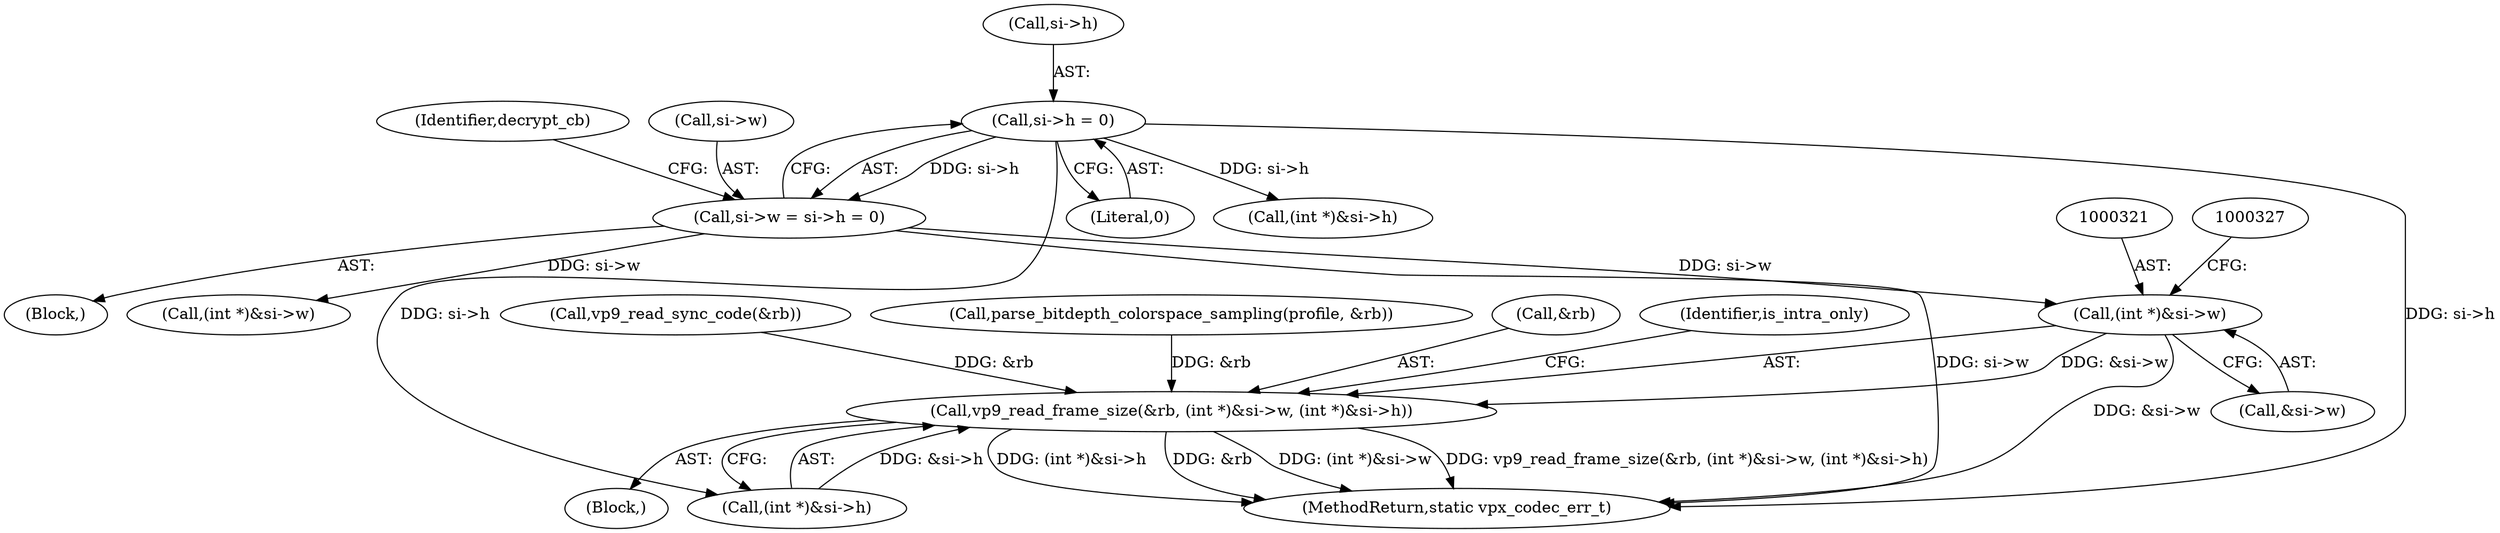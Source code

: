 digraph "0_Android_4974dcbd0289a2530df2ee2a25b5f92775df80da@pointer" {
"1000320" [label="(Call,(int *)&si->w)"];
"1000130" [label="(Call,si->w = si->h = 0)"];
"1000134" [label="(Call,si->h = 0)"];
"1000317" [label="(Call,vp9_read_frame_size(&rb, (int *)&si->w, (int *)&si->h))"];
"1000326" [label="(Call,(int *)&si->h)"];
"1000334" [label="(Identifier,is_intra_only)"];
"1000294" [label="(Call,vp9_read_sync_code(&rb))"];
"1000130" [label="(Call,si->w = si->h = 0)"];
"1000291" [label="(Block,)"];
"1000111" [label="(Block,)"];
"1000140" [label="(Identifier,decrypt_cb)"];
"1000138" [label="(Literal,0)"];
"1000135" [label="(Call,si->h)"];
"1000320" [label="(Call,(int *)&si->w)"];
"1000131" [label="(Call,si->w)"];
"1000265" [label="(Call,(int *)&si->h)"];
"1000322" [label="(Call,&si->w)"];
"1000306" [label="(Call,parse_bitdepth_colorspace_sampling(profile, &rb))"];
"1000134" [label="(Call,si->h = 0)"];
"1000317" [label="(Call,vp9_read_frame_size(&rb, (int *)&si->w, (int *)&si->h))"];
"1000259" [label="(Call,(int *)&si->w)"];
"1000342" [label="(MethodReturn,static vpx_codec_err_t)"];
"1000318" [label="(Call,&rb)"];
"1000320" -> "1000317"  [label="AST: "];
"1000320" -> "1000322"  [label="CFG: "];
"1000321" -> "1000320"  [label="AST: "];
"1000322" -> "1000320"  [label="AST: "];
"1000327" -> "1000320"  [label="CFG: "];
"1000320" -> "1000342"  [label="DDG: &si->w"];
"1000320" -> "1000317"  [label="DDG: &si->w"];
"1000130" -> "1000320"  [label="DDG: si->w"];
"1000130" -> "1000111"  [label="AST: "];
"1000130" -> "1000134"  [label="CFG: "];
"1000131" -> "1000130"  [label="AST: "];
"1000134" -> "1000130"  [label="AST: "];
"1000140" -> "1000130"  [label="CFG: "];
"1000130" -> "1000342"  [label="DDG: si->w"];
"1000134" -> "1000130"  [label="DDG: si->h"];
"1000130" -> "1000259"  [label="DDG: si->w"];
"1000134" -> "1000138"  [label="CFG: "];
"1000135" -> "1000134"  [label="AST: "];
"1000138" -> "1000134"  [label="AST: "];
"1000134" -> "1000342"  [label="DDG: si->h"];
"1000134" -> "1000265"  [label="DDG: si->h"];
"1000134" -> "1000326"  [label="DDG: si->h"];
"1000317" -> "1000291"  [label="AST: "];
"1000317" -> "1000326"  [label="CFG: "];
"1000318" -> "1000317"  [label="AST: "];
"1000326" -> "1000317"  [label="AST: "];
"1000334" -> "1000317"  [label="CFG: "];
"1000317" -> "1000342"  [label="DDG: (int *)&si->h"];
"1000317" -> "1000342"  [label="DDG: &rb"];
"1000317" -> "1000342"  [label="DDG: (int *)&si->w"];
"1000317" -> "1000342"  [label="DDG: vp9_read_frame_size(&rb, (int *)&si->w, (int *)&si->h)"];
"1000294" -> "1000317"  [label="DDG: &rb"];
"1000306" -> "1000317"  [label="DDG: &rb"];
"1000326" -> "1000317"  [label="DDG: &si->h"];
}
